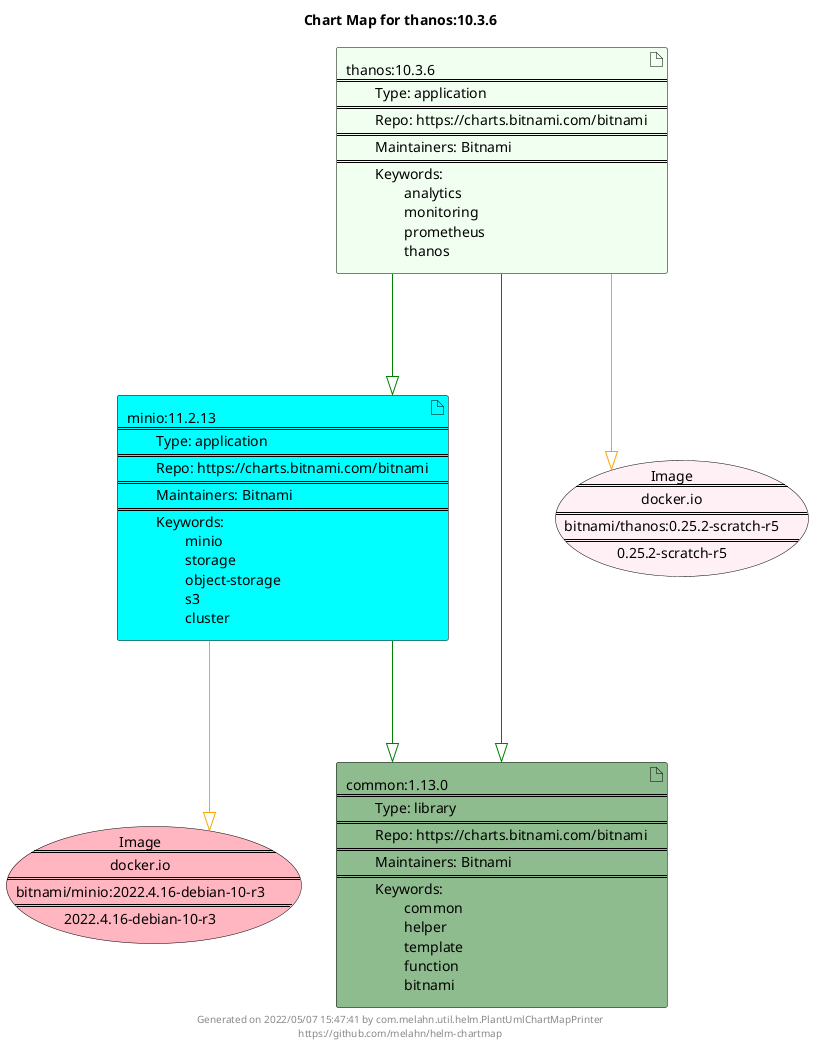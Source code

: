 @startuml
skinparam linetype ortho
skinparam backgroundColor white
skinparam usecaseBorderColor black
skinparam usecaseArrowColor LightSlateGray
skinparam artifactBorderColor black
skinparam artifactArrowColor LightSlateGray

title Chart Map for thanos:10.3.6

'There are 3 referenced Helm Charts
artifact "minio:11.2.13\n====\n\tType: application\n====\n\tRepo: https://charts.bitnami.com/bitnami\n====\n\tMaintainers: Bitnami\n====\n\tKeywords: \n\t\tminio\n\t\tstorage\n\t\tobject-storage\n\t\ts3\n\t\tcluster" as minio_11_2_13 #Aqua
artifact "common:1.13.0\n====\n\tType: library\n====\n\tRepo: https://charts.bitnami.com/bitnami\n====\n\tMaintainers: Bitnami\n====\n\tKeywords: \n\t\tcommon\n\t\thelper\n\t\ttemplate\n\t\tfunction\n\t\tbitnami" as common_1_13_0 #DarkSeaGreen
artifact "thanos:10.3.6\n====\n\tType: application\n====\n\tRepo: https://charts.bitnami.com/bitnami\n====\n\tMaintainers: Bitnami\n====\n\tKeywords: \n\t\tanalytics\n\t\tmonitoring\n\t\tprometheus\n\t\tthanos" as thanos_10_3_6 #HoneyDew

'There are 2 referenced Docker Images
usecase "Image\n====\ndocker.io\n====\nbitnami/minio:2022.4.16-debian-10-r3\n====\n2022.4.16-debian-10-r3" as docker_io_bitnami_minio_2022_4_16_debian_10_r3 #LightPink
usecase "Image\n====\ndocker.io\n====\nbitnami/thanos:0.25.2-scratch-r5\n====\n0.25.2-scratch-r5" as docker_io_bitnami_thanos_0_25_2_scratch_r5 #LavenderBlush

'Chart Dependencies
thanos_10_3_6--[#green]-|>minio_11_2_13
minio_11_2_13--[#green]-|>common_1_13_0
thanos_10_3_6--[#green]-|>common_1_13_0
minio_11_2_13--[#orange]-|>docker_io_bitnami_minio_2022_4_16_debian_10_r3
thanos_10_3_6--[#orange]-|>docker_io_bitnami_thanos_0_25_2_scratch_r5

center footer Generated on 2022/05/07 15:47:41 by com.melahn.util.helm.PlantUmlChartMapPrinter\nhttps://github.com/melahn/helm-chartmap
@enduml
